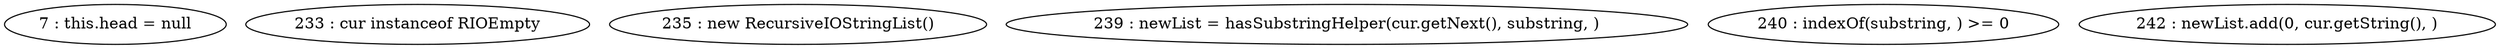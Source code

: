 digraph G {
"7 : this.head = null"
"233 : cur instanceof RIOEmpty"
"235 : new RecursiveIOStringList()"
"239 : newList = hasSubstringHelper(cur.getNext(), substring, )"
"240 : indexOf(substring, ) >= 0"
"242 : newList.add(0, cur.getString(), )"
}
